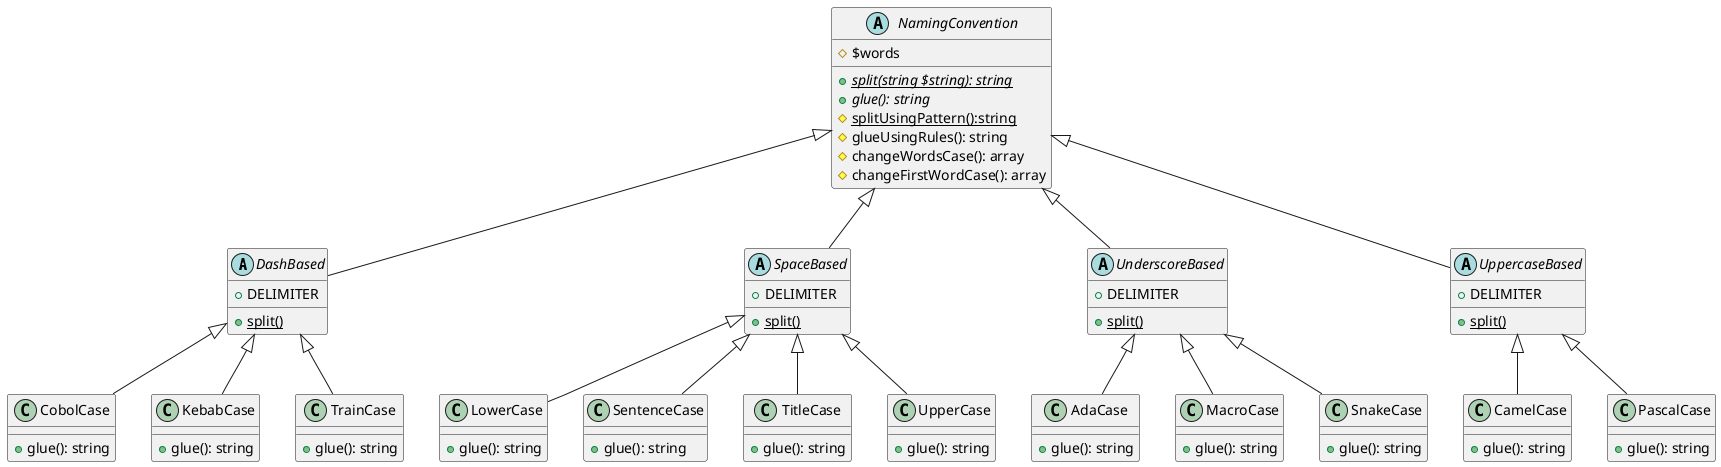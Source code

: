@startuml

DashBased <|-- CobolCase
DashBased <|-- KebabCase
DashBased <|-- TrainCase
NamingConvention <|-- DashBased
NamingConvention <|-- SpaceBased
NamingConvention <|-- UnderscoreBased
NamingConvention <|-- UppercaseBased
SpaceBased <|-- LowerCase
SpaceBased <|-- SentenceCase
SpaceBased <|-- TitleCase
SpaceBased <|-- UpperCase
UnderscoreBased <|-- AdaCase
UnderscoreBased <|-- MacroCase
UnderscoreBased <|-- SnakeCase
UppercaseBased <|-- CamelCase
UppercaseBased <|-- PascalCase

abstract class NamingConvention {
    # $words
    {static} {abstract} + split(string $string): string
    {abstract} + glue(): string
    {static}  # splitUsingPattern():string
    # glueUsingRules(): string
    # changeWordsCase(): array
    # changeFirstWordCase(): array
}

abstract class DashBased {
    + DELIMITER
    {static} + split()
}

abstract class SpaceBased {
    + DELIMITER
    {static} + split()
}

abstract class UnderscoreBased {
    + DELIMITER
    {static} + split()
}

abstract class UppercaseBased {
    + DELIMITER
    {static} + split()
}

class SnakeCase {
    + glue(): string
}

class CobolCase {
    + glue(): string
}

class KebabCase {
    + glue(): string
}

class TrainCase {
    + glue(): string
}

class LowerCase {
    + glue(): string
}

class SentenceCase {
    + glue(): string
}

class UpperCase {
    + glue(): string
}

class TitleCase {
    + glue(): string
}

class AdaCase {
    + glue(): string
}

class MacroCase {
    + glue(): string
}

class CamelCase {
    + glue(): string
}

class PascalCase {
    + glue(): string
}

@enduml
